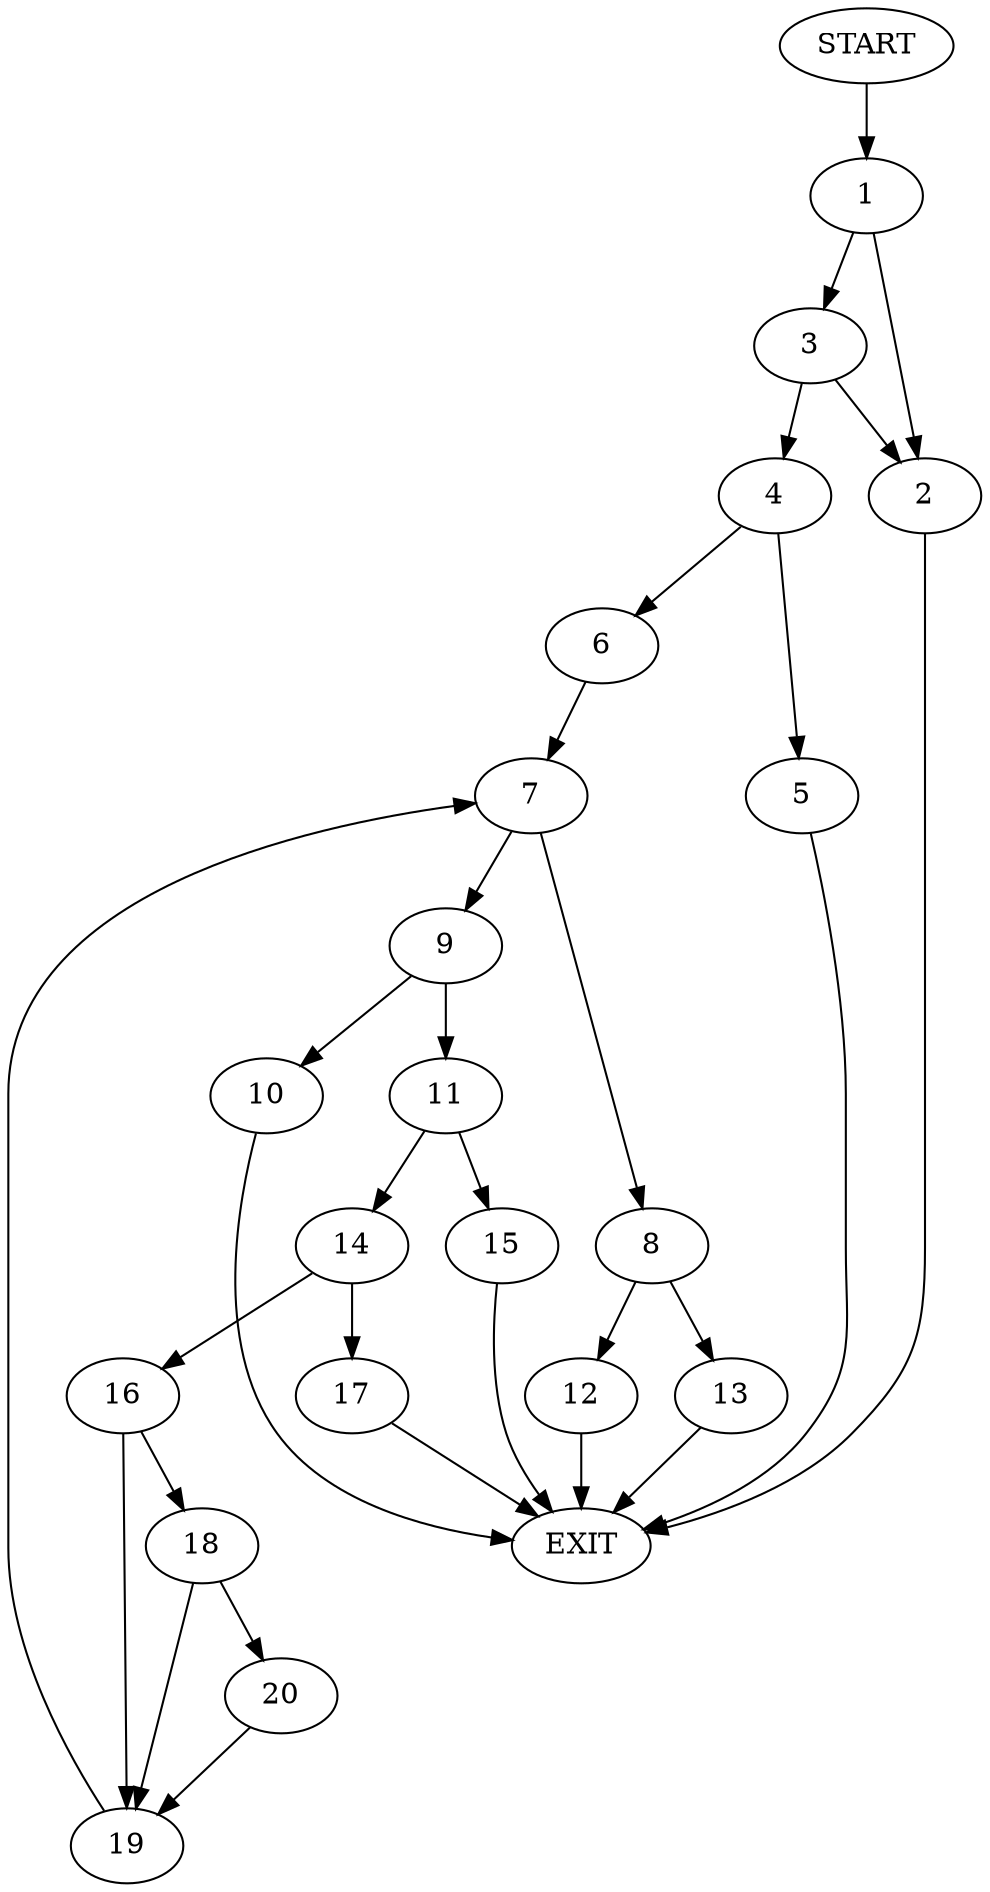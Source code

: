 digraph {
0 [label="START"]
21 [label="EXIT"]
0 -> 1
1 -> 2
1 -> 3
2 -> 21
3 -> 2
3 -> 4
4 -> 5
4 -> 6
5 -> 21
6 -> 7
7 -> 8
7 -> 9
9 -> 10
9 -> 11
8 -> 12
8 -> 13
10 -> 21
11 -> 14
11 -> 15
14 -> 16
14 -> 17
15 -> 21
17 -> 21
16 -> 18
16 -> 19
18 -> 20
18 -> 19
19 -> 7
20 -> 19
12 -> 21
13 -> 21
}
